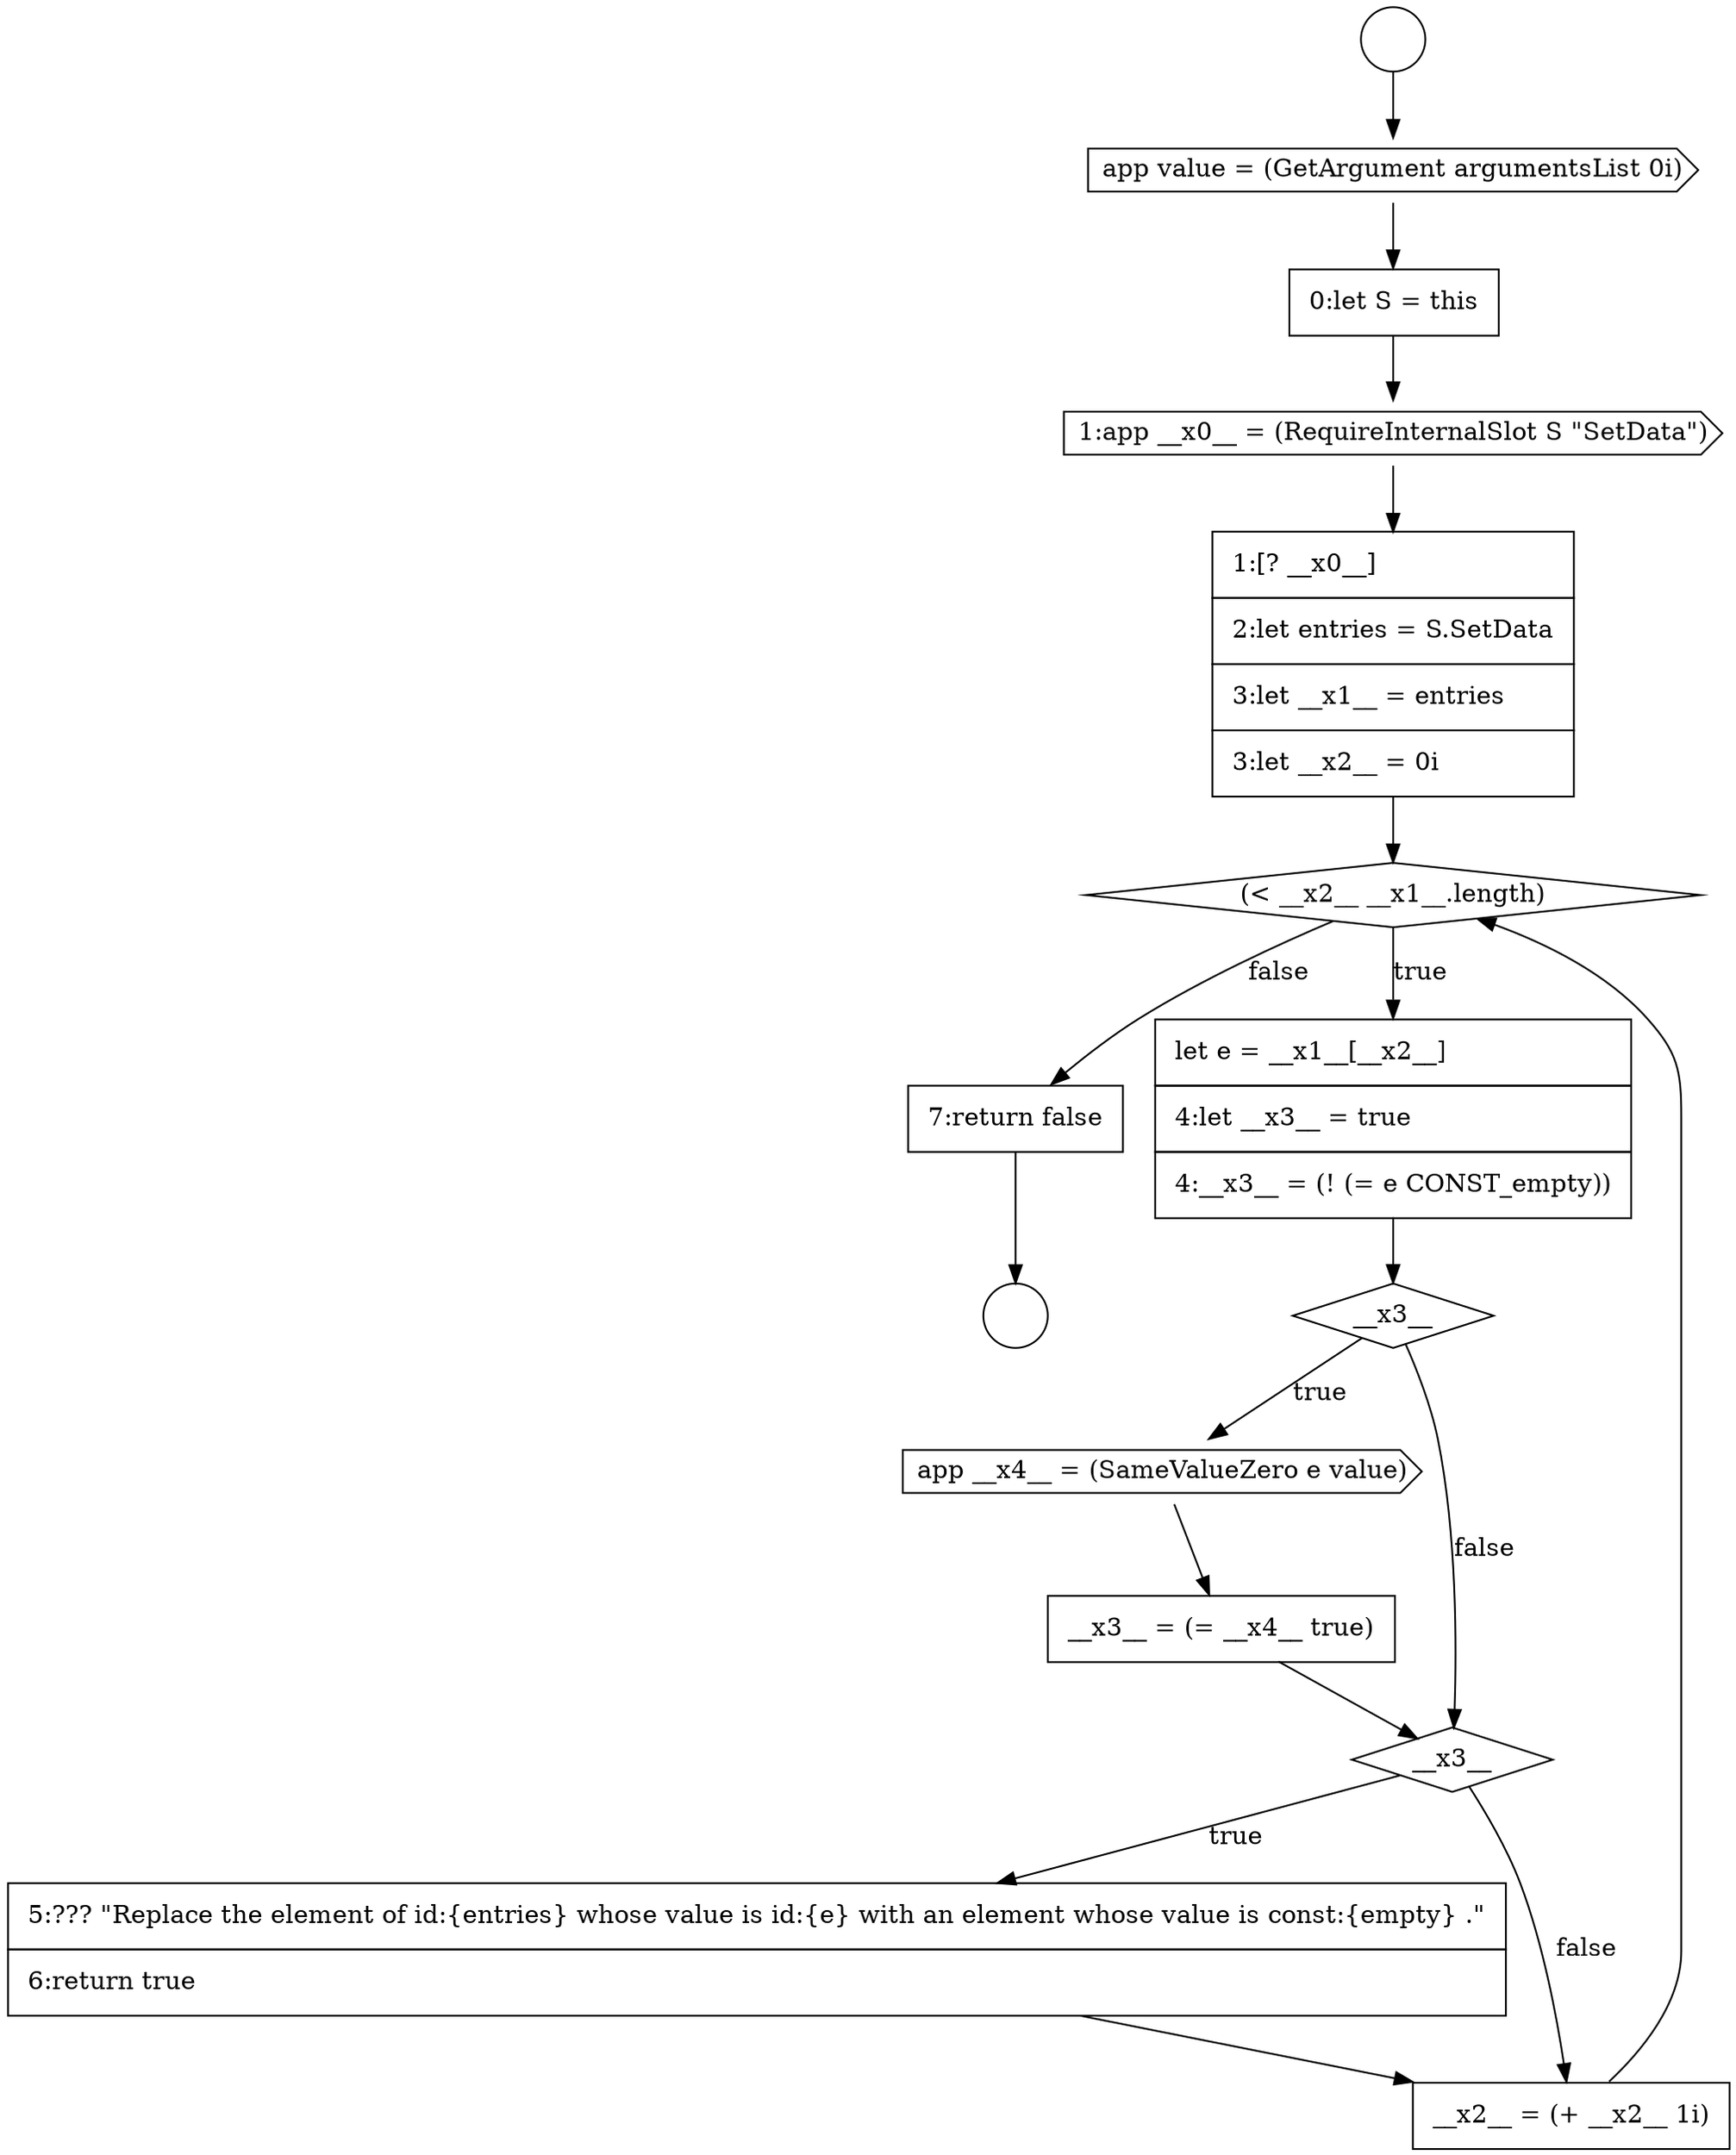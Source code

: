 digraph {
  node16662 [shape=diamond, label=<<font color="black">(&lt; __x2__ __x1__.length)</font>> color="black" fillcolor="white" style=filled]
  node16658 [shape=cds, label=<<font color="black">app value = (GetArgument argumentsList 0i)</font>> color="black" fillcolor="white" style=filled]
  node16668 [shape=none, margin=0, label=<<font color="black">
    <table border="0" cellborder="1" cellspacing="0" cellpadding="10">
      <tr><td align="left">5:??? &quot;Replace the element of id:{entries} whose value is id:{e} with an element whose value is const:{empty} .&quot;</td></tr>
      <tr><td align="left">6:return true</td></tr>
    </table>
  </font>> color="black" fillcolor="white" style=filled]
  node16665 [shape=cds, label=<<font color="black">app __x4__ = (SameValueZero e value)</font>> color="black" fillcolor="white" style=filled]
  node16661 [shape=none, margin=0, label=<<font color="black">
    <table border="0" cellborder="1" cellspacing="0" cellpadding="10">
      <tr><td align="left">1:[? __x0__]</td></tr>
      <tr><td align="left">2:let entries = S.SetData</td></tr>
      <tr><td align="left">3:let __x1__ = entries</td></tr>
      <tr><td align="left">3:let __x2__ = 0i</td></tr>
    </table>
  </font>> color="black" fillcolor="white" style=filled]
  node16664 [shape=diamond, label=<<font color="black">__x3__</font>> color="black" fillcolor="white" style=filled]
  node16670 [shape=none, margin=0, label=<<font color="black">
    <table border="0" cellborder="1" cellspacing="0" cellpadding="10">
      <tr><td align="left">7:return false</td></tr>
    </table>
  </font>> color="black" fillcolor="white" style=filled]
  node16660 [shape=cds, label=<<font color="black">1:app __x0__ = (RequireInternalSlot S &quot;SetData&quot;)</font>> color="black" fillcolor="white" style=filled]
  node16663 [shape=none, margin=0, label=<<font color="black">
    <table border="0" cellborder="1" cellspacing="0" cellpadding="10">
      <tr><td align="left">let e = __x1__[__x2__]</td></tr>
      <tr><td align="left">4:let __x3__ = true</td></tr>
      <tr><td align="left">4:__x3__ = (! (= e CONST_empty))</td></tr>
    </table>
  </font>> color="black" fillcolor="white" style=filled]
  node16667 [shape=diamond, label=<<font color="black">__x3__</font>> color="black" fillcolor="white" style=filled]
  node16659 [shape=none, margin=0, label=<<font color="black">
    <table border="0" cellborder="1" cellspacing="0" cellpadding="10">
      <tr><td align="left">0:let S = this</td></tr>
    </table>
  </font>> color="black" fillcolor="white" style=filled]
  node16657 [shape=circle label=" " color="black" fillcolor="white" style=filled]
  node16656 [shape=circle label=" " color="black" fillcolor="white" style=filled]
  node16666 [shape=none, margin=0, label=<<font color="black">
    <table border="0" cellborder="1" cellspacing="0" cellpadding="10">
      <tr><td align="left">__x3__ = (= __x4__ true)</td></tr>
    </table>
  </font>> color="black" fillcolor="white" style=filled]
  node16669 [shape=none, margin=0, label=<<font color="black">
    <table border="0" cellborder="1" cellspacing="0" cellpadding="10">
      <tr><td align="left">__x2__ = (+ __x2__ 1i)</td></tr>
    </table>
  </font>> color="black" fillcolor="white" style=filled]
  node16665 -> node16666 [ color="black"]
  node16668 -> node16669 [ color="black"]
  node16659 -> node16660 [ color="black"]
  node16662 -> node16663 [label=<<font color="black">true</font>> color="black"]
  node16662 -> node16670 [label=<<font color="black">false</font>> color="black"]
  node16658 -> node16659 [ color="black"]
  node16664 -> node16665 [label=<<font color="black">true</font>> color="black"]
  node16664 -> node16667 [label=<<font color="black">false</font>> color="black"]
  node16660 -> node16661 [ color="black"]
  node16667 -> node16668 [label=<<font color="black">true</font>> color="black"]
  node16667 -> node16669 [label=<<font color="black">false</font>> color="black"]
  node16670 -> node16657 [ color="black"]
  node16661 -> node16662 [ color="black"]
  node16663 -> node16664 [ color="black"]
  node16669 -> node16662 [ color="black"]
  node16666 -> node16667 [ color="black"]
  node16656 -> node16658 [ color="black"]
}
